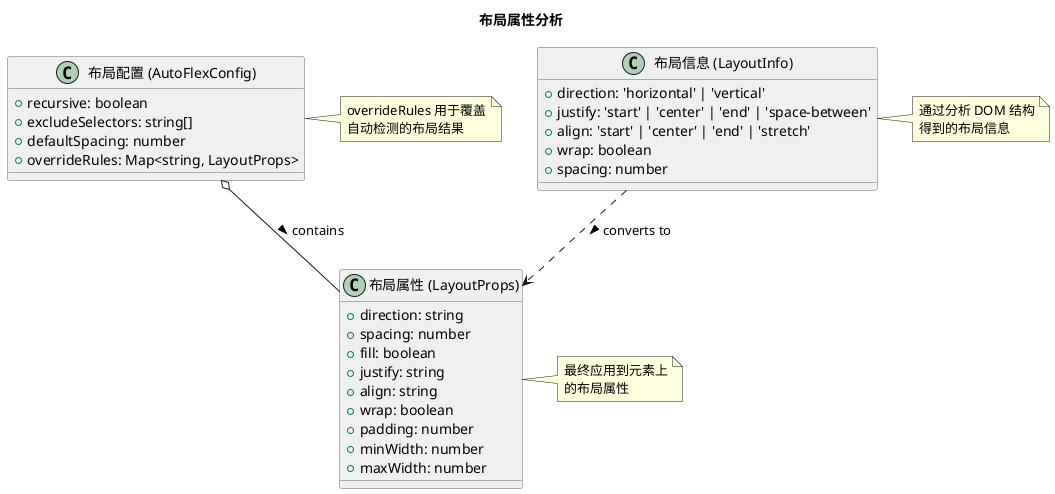@startuml
skinparam backgroundColor white
skinparam handwritten false
skinparam defaultFontName "Microsoft YaHei"
skinparam ClassBackgroundColor #f0f0f0
skinparam ClassBorderColor #666666

title 布局属性分析

class "布局信息 (LayoutInfo)" as LayoutInfo {
  + direction: 'horizontal' | 'vertical'
  + justify: 'start' | 'center' | 'end' | 'space-between'
  + align: 'start' | 'center' | 'end' | 'stretch'
  + wrap: boolean
  + spacing: number
}

class "布局配置 (AutoFlexConfig)" as Config {
  + recursive: boolean
  + excludeSelectors: string[]
  + defaultSpacing: number
  + overrideRules: Map<string, LayoutProps>
}

class "布局属性 (LayoutProps)" as Props {
  + direction: string
  + spacing: number
  + fill: boolean
  + justify: string
  + align: string
  + wrap: boolean
  + padding: number
  + minWidth: number
  + maxWidth: number
}

note right of Config
  overrideRules 用于覆盖
  自动检测的布局结果
end note

note right of LayoutInfo
  通过分析 DOM 结构
  得到的布局信息
end note

note right of Props
  最终应用到元素上
  的布局属性
end note

Config o-- Props : contains >
LayoutInfo ..> Props : converts to >

@enduml 